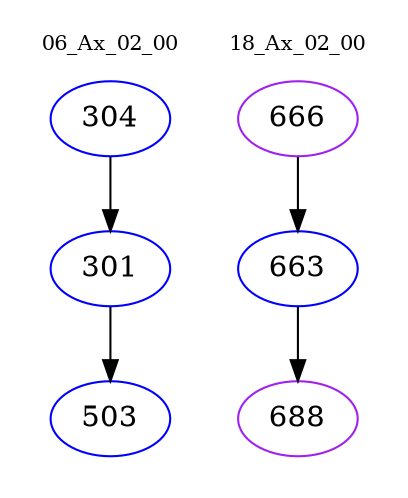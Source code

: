 digraph{
subgraph cluster_0 {
color = white
label = "06_Ax_02_00";
fontsize=10;
T0_304 [label="304", color="blue"]
T0_304 -> T0_301 [color="black"]
T0_301 [label="301", color="blue"]
T0_301 -> T0_503 [color="black"]
T0_503 [label="503", color="blue"]
}
subgraph cluster_1 {
color = white
label = "18_Ax_02_00";
fontsize=10;
T1_666 [label="666", color="purple"]
T1_666 -> T1_663 [color="black"]
T1_663 [label="663", color="blue"]
T1_663 -> T1_688 [color="black"]
T1_688 [label="688", color="purple"]
}
}
